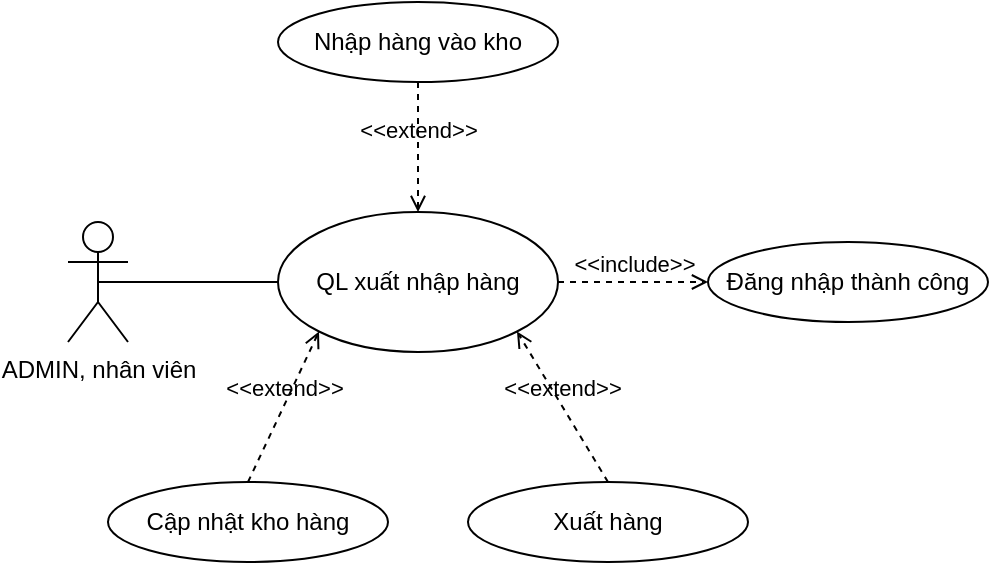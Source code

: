 <mxfile version="22.0.8" type="device">
  <diagram name="Page-1" id="mpYybllvuw1GWMn4J2Mm">
    <mxGraphModel dx="872" dy="465" grid="1" gridSize="10" guides="1" tooltips="1" connect="1" arrows="1" fold="1" page="1" pageScale="1" pageWidth="850" pageHeight="1100" math="0" shadow="0">
      <root>
        <mxCell id="0" />
        <mxCell id="1" parent="0" />
        <mxCell id="5TWGqPbq0kcxS5IcZeQc-1" value="ADMIN, nhân viên" style="shape=umlActor;verticalLabelPosition=bottom;verticalAlign=top;html=1;" parent="1" vertex="1">
          <mxGeometry x="180" y="190" width="30" height="60" as="geometry" />
        </mxCell>
        <mxCell id="5TWGqPbq0kcxS5IcZeQc-2" value="QL xuất nhập hàng" style="ellipse;whiteSpace=wrap;html=1;" parent="1" vertex="1">
          <mxGeometry x="285" y="185" width="140" height="70" as="geometry" />
        </mxCell>
        <mxCell id="5TWGqPbq0kcxS5IcZeQc-3" value="Đăng nhập thành công" style="ellipse;whiteSpace=wrap;html=1;" parent="1" vertex="1">
          <mxGeometry x="500" y="200" width="140" height="40" as="geometry" />
        </mxCell>
        <mxCell id="5TWGqPbq0kcxS5IcZeQc-4" value="Nhập hàng vào kho" style="ellipse;whiteSpace=wrap;html=1;" parent="1" vertex="1">
          <mxGeometry x="285" y="80" width="140" height="40" as="geometry" />
        </mxCell>
        <mxCell id="5TWGqPbq0kcxS5IcZeQc-5" value="&amp;lt;&amp;lt;extend&amp;gt;&amp;gt;" style="html=1;verticalAlign=bottom;labelBackgroundColor=none;endArrow=open;endFill=0;dashed=1;rounded=0;entryX=0.5;entryY=0;entryDx=0;entryDy=0;exitX=0.5;exitY=1;exitDx=0;exitDy=0;" parent="1" source="5TWGqPbq0kcxS5IcZeQc-4" target="5TWGqPbq0kcxS5IcZeQc-2" edge="1">
          <mxGeometry width="160" relative="1" as="geometry">
            <mxPoint x="530" y="180" as="sourcePoint" />
            <mxPoint x="500" y="260" as="targetPoint" />
          </mxGeometry>
        </mxCell>
        <mxCell id="5TWGqPbq0kcxS5IcZeQc-6" value="&amp;lt;&amp;lt;include&amp;gt;&amp;gt;" style="html=1;verticalAlign=bottom;labelBackgroundColor=none;endArrow=open;endFill=0;dashed=1;rounded=0;exitX=1;exitY=0.5;exitDx=0;exitDy=0;entryX=0;entryY=0.5;entryDx=0;entryDy=0;entryPerimeter=0;" parent="1" source="5TWGqPbq0kcxS5IcZeQc-2" target="5TWGqPbq0kcxS5IcZeQc-3" edge="1">
          <mxGeometry width="160" relative="1" as="geometry">
            <mxPoint x="340" y="260" as="sourcePoint" />
            <mxPoint x="500" y="260" as="targetPoint" />
          </mxGeometry>
        </mxCell>
        <mxCell id="5TWGqPbq0kcxS5IcZeQc-7" value="" style="endArrow=none;html=1;rounded=0;exitX=0.5;exitY=0.5;exitDx=0;exitDy=0;exitPerimeter=0;entryX=0;entryY=0.5;entryDx=0;entryDy=0;" parent="1" source="5TWGqPbq0kcxS5IcZeQc-1" target="5TWGqPbq0kcxS5IcZeQc-2" edge="1">
          <mxGeometry width="50" height="50" relative="1" as="geometry">
            <mxPoint x="400" y="270" as="sourcePoint" />
            <mxPoint x="280" y="220" as="targetPoint" />
          </mxGeometry>
        </mxCell>
        <mxCell id="5TWGqPbq0kcxS5IcZeQc-8" value="Cập nhật kho hàng" style="ellipse;whiteSpace=wrap;html=1;" parent="1" vertex="1">
          <mxGeometry x="200" y="320" width="140" height="40" as="geometry" />
        </mxCell>
        <mxCell id="5TWGqPbq0kcxS5IcZeQc-9" value="&amp;lt;&amp;lt;extend&amp;gt;&amp;gt;" style="html=1;verticalAlign=bottom;labelBackgroundColor=none;endArrow=open;endFill=0;dashed=1;rounded=0;entryX=0;entryY=1;entryDx=0;entryDy=0;exitX=0.5;exitY=0;exitDx=0;exitDy=0;" parent="1" source="5TWGqPbq0kcxS5IcZeQc-8" target="5TWGqPbq0kcxS5IcZeQc-2" edge="1">
          <mxGeometry width="160" relative="1" as="geometry">
            <mxPoint x="500" y="330" as="sourcePoint" />
            <mxPoint x="414" y="255" as="targetPoint" />
          </mxGeometry>
        </mxCell>
        <mxCell id="HVothcPNgbdosUdRiZDL-3" value="Xuất hàng" style="ellipse;whiteSpace=wrap;html=1;" vertex="1" parent="1">
          <mxGeometry x="380" y="320" width="140" height="40" as="geometry" />
        </mxCell>
        <mxCell id="HVothcPNgbdosUdRiZDL-4" value="&amp;lt;&amp;lt;extend&amp;gt;&amp;gt;" style="html=1;verticalAlign=bottom;labelBackgroundColor=none;endArrow=open;endFill=0;dashed=1;rounded=0;entryX=1;entryY=1;entryDx=0;entryDy=0;exitX=0.5;exitY=0;exitDx=0;exitDy=0;" edge="1" source="HVothcPNgbdosUdRiZDL-3" parent="1" target="5TWGqPbq0kcxS5IcZeQc-2">
          <mxGeometry width="160" relative="1" as="geometry">
            <mxPoint x="665" y="355" as="sourcePoint" />
            <mxPoint x="520" y="280" as="targetPoint" />
          </mxGeometry>
        </mxCell>
      </root>
    </mxGraphModel>
  </diagram>
</mxfile>
